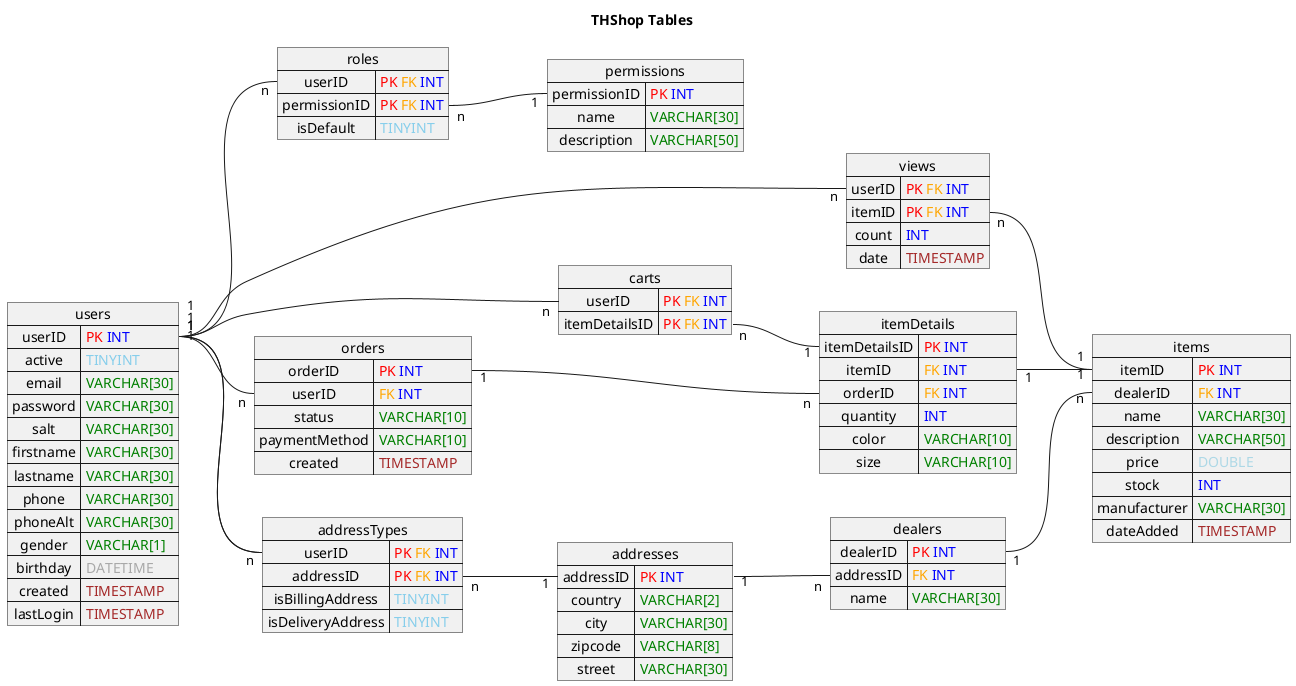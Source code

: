 ' VSCode Extensions required: "jebbs.plantuml" and "Mebrahtom.plantumlpreviewer"

@startuml THShop

title THShop Tables

' set flow direction from left to right
left to right direction

' keywords
!define PK <color:red>PK</color>
!define FK <color:orange>FK</color>

' file types
!define VARCHAR(x) <color:green>VARCHAR[x]</color>
!define INT <color:blue>INT</color>
!define TINYINT <color:SkyBlue>TINYINT</color>
!define DOUBLE <color:LightBlue>DOUBLE</color>
!define TIMESTAMP <color:brown>TIMESTAMP</color>
!define DATETIME <color:DarkGray>DATETIME</color>

' Entities

map users {
  userID => PK INT
  active => TINYINT
  email => VARCHAR(30)
  password => VARCHAR(30)
  salt => VARCHAR(30)
  firstname => VARCHAR(30)
  lastname => VARCHAR(30)
  phone => VARCHAR(30)
  phoneAlt => VARCHAR(30)
  gender => VARCHAR(1)
  birthday => DATETIME
  created => TIMESTAMP
  lastLogin => TIMESTAMP
}

map items {
  itemID => PK INT
  dealerID => FK INT
  name => VARCHAR(30)
  description => VARCHAR(50)
  price => DOUBLE
  stock => INT
  manufacturer => VARCHAR(30)
  dateAdded => TIMESTAMP
}

map roles {
  userID => PK FK INT
  permissionID => PK FK INT
  isDefault => TINYINT
}

map permissions {
  permissionID => PK INT
  name => VARCHAR(30)
  description => VARCHAR(50)
}

map views {
  userID => PK FK INT
  itemID => PK FK INT
  count => INT
  date => TIMESTAMP
}

map orders {
  orderID => PK INT
  userID => FK INT
  status => VARCHAR(10)
  paymentMethod => VARCHAR(10)
  created => TIMESTAMP
}

map itemDetails {
  itemDetailsID => PK INT
  itemID => FK INT
  orderID => FK INT
  quantity => INT
  color => VARCHAR(10)
  size => VARCHAR(10)
}

map carts {
  userID => PK FK INT
  itemDetailsID => PK FK INT
}

map addressTypes {
  userID => PK FK INT
  addressID => PK FK INT
  isBillingAddress => TINYINT
  isDeliveryAddress => TINYINT
}

map addresses {
  addressID => PK INT
  country => VARCHAR(2)
  city => VARCHAR(30)
  zipcode => VARCHAR(8)
  street => VARCHAR(30)
}

map dealers {
  dealerID => PK INT
  addressID => FK INT
  name => VARCHAR(30)
}


' Associations 

users::userID "1" -- "n" addressTypes::userID
addressTypes::addressID "n" -- "1" addresses::addressID

addressTypes::userID -- users::userID
addresses::addressID -- addressTypes::addressID

users::userID "1" -- "n" roles::userID
roles::permissionID "n" -- "1" permissions::permissionID

orders::orderID "1" -- "n" itemDetails::orderID

users::userID "1" -- "n" views::userID
views::itemID "n" -- "1" items::itemID

users::userID "1" -- "n" orders::userID
dealers::dealerID "1" -- "n" items::dealerID
addresses::addressID "1" -- "n" dealers::addressID

carts::itemDetailsID "n" -- "1" itemDetails::itemDetailsID
itemDetails::itemID "1" -- "1" items::itemID

users::userID "1" --- "n" carts::userID

@enduml